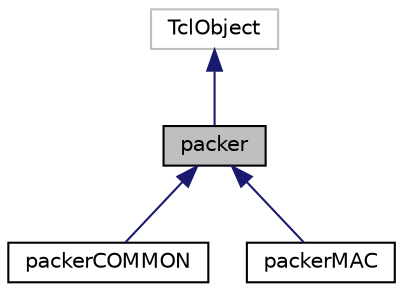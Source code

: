 digraph "packer"
{
 // LATEX_PDF_SIZE
  edge [fontname="Helvetica",fontsize="10",labelfontname="Helvetica",labelfontsize="10"];
  node [fontname="Helvetica",fontsize="10",shape=record];
  Node1 [label="packer",height=0.2,width=0.4,color="black", fillcolor="grey75", style="filled", fontcolor="black",tooltip="Class exploited by the Uwal module to map an NS-Miracle packet into a bit stream, and vice-versa."];
  Node2 -> Node1 [dir="back",color="midnightblue",fontsize="10",style="solid",fontname="Helvetica"];
  Node2 [label="TclObject",height=0.2,width=0.4,color="grey75", fillcolor="white", style="filled",tooltip=" "];
  Node1 -> Node3 [dir="back",color="midnightblue",fontsize="10",style="solid",fontname="Helvetica"];
  Node3 [label="packerCOMMON",height=0.2,width=0.4,color="black", fillcolor="white", style="filled",URL="$classpackerCOMMON.html",tooltip="Class to map a ns2 mac header into a bit stream, and vice-versa."];
  Node1 -> Node4 [dir="back",color="midnightblue",fontsize="10",style="solid",fontname="Helvetica"];
  Node4 [label="packerMAC",height=0.2,width=0.4,color="black", fillcolor="white", style="filled",URL="$classpackerMAC.html",tooltip="Class to map a ns2 mac header into a bit stream, and vice-versa."];
}
